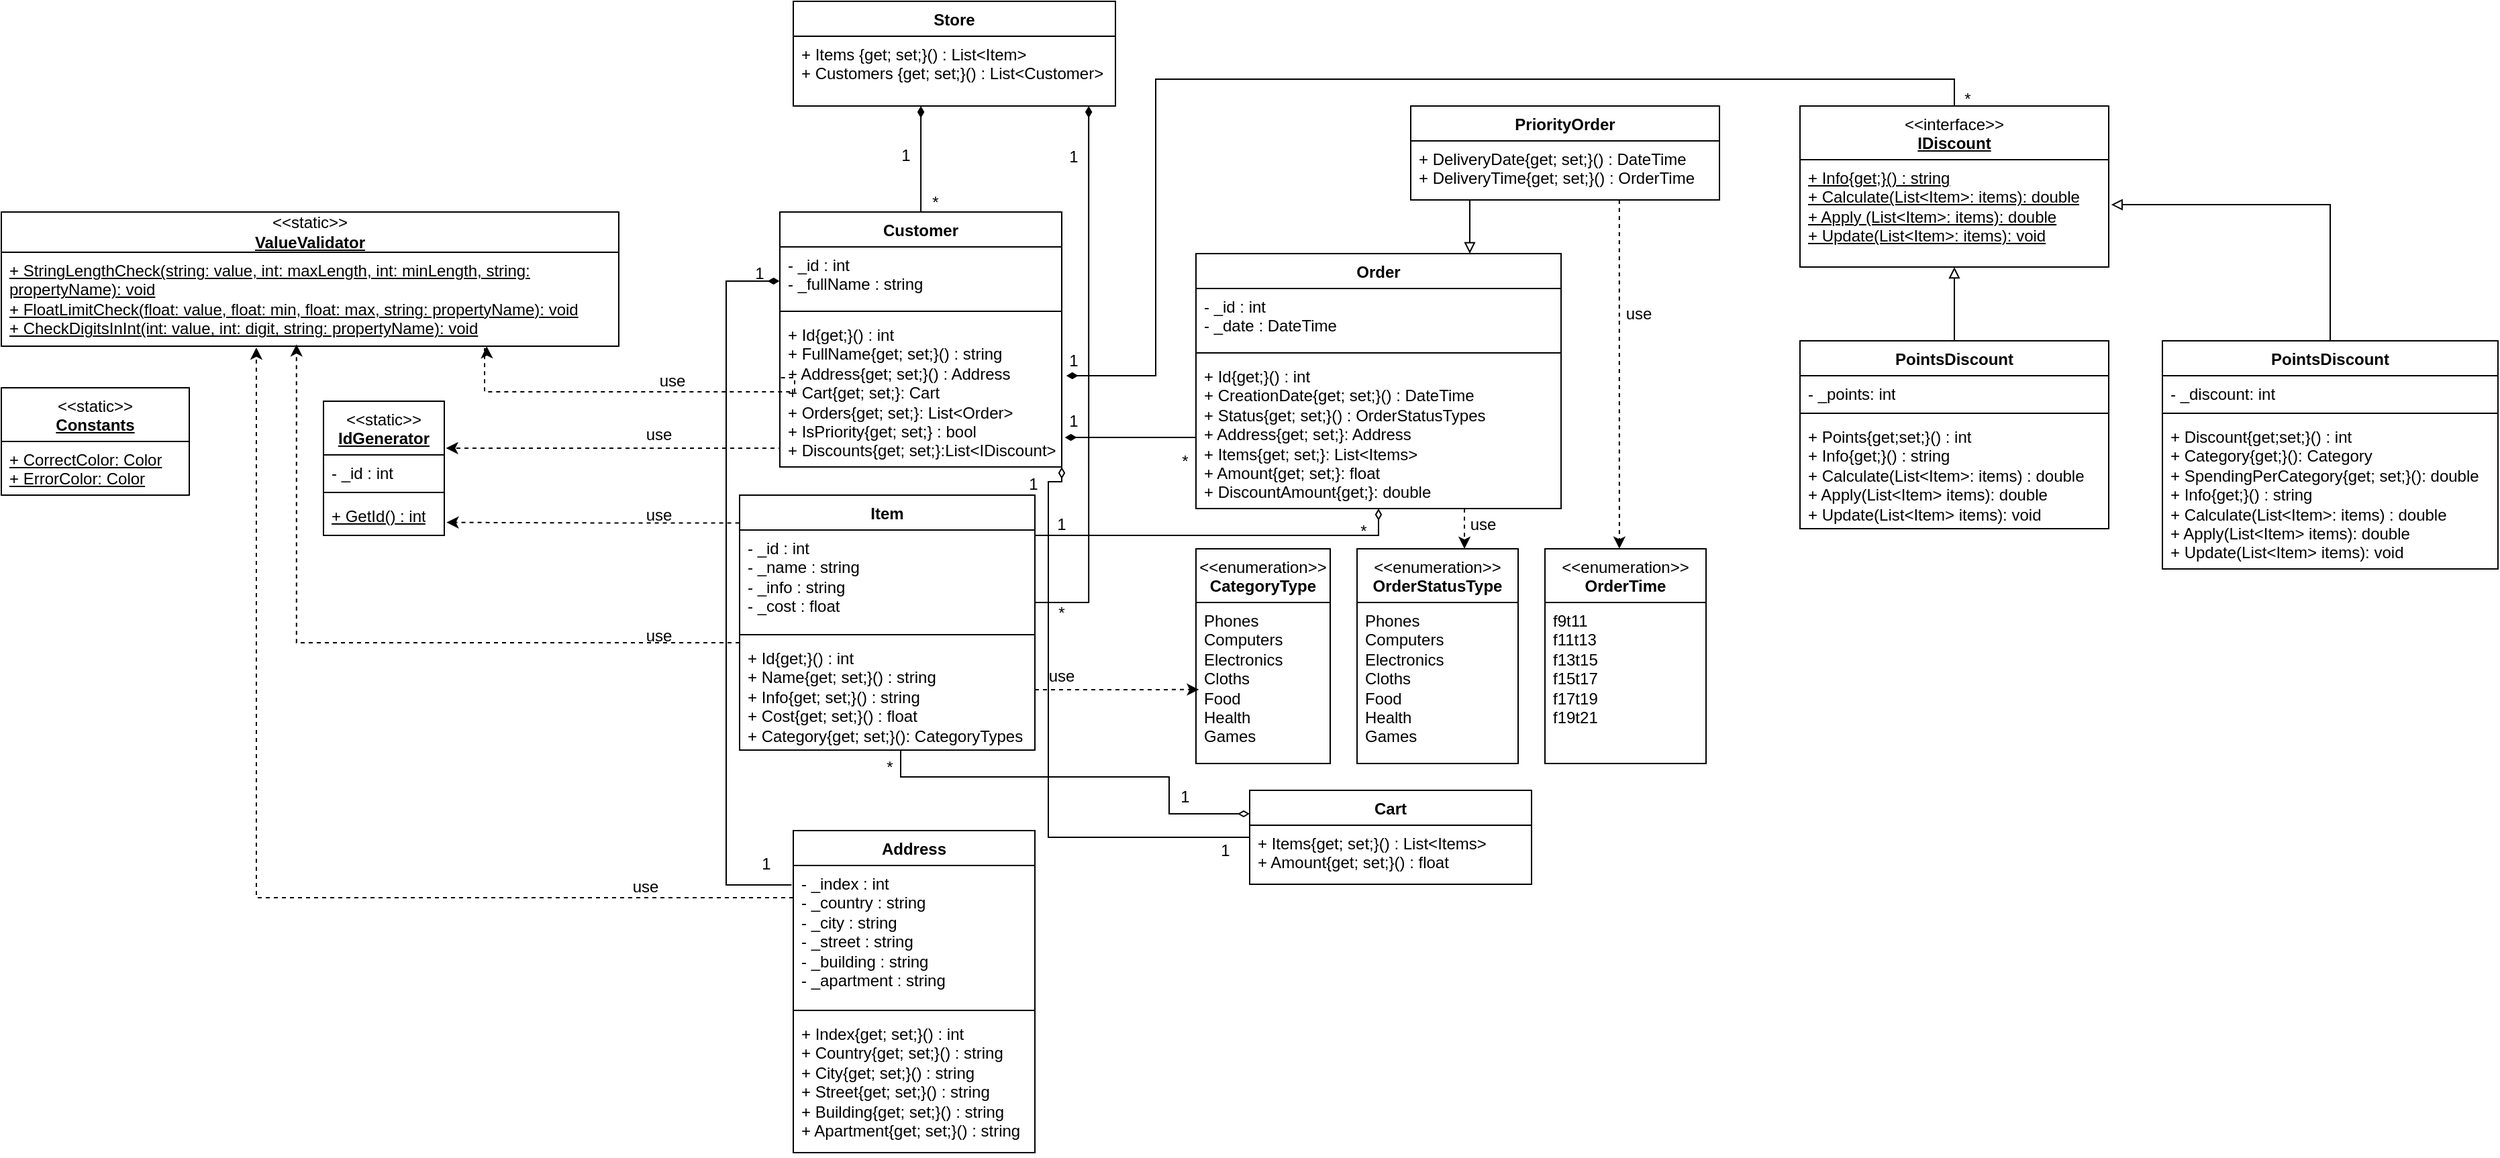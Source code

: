 <mxfile version="24.1.0" type="device">
  <diagram name="Страница — 1" id="dKUkYGr1s_UcH-8YKei1">
    <mxGraphModel dx="3033" dy="1286" grid="1" gridSize="10" guides="1" tooltips="1" connect="1" arrows="1" fold="1" page="1" pageScale="1" pageWidth="827" pageHeight="1169" math="0" shadow="0">
      <root>
        <mxCell id="0" />
        <mxCell id="1" parent="0" />
        <mxCell id="oU2BkXmcU1scd5kveSyB-1" value="Customer" style="swimlane;fontStyle=1;align=center;verticalAlign=top;childLayout=stackLayout;horizontal=1;startSize=26;horizontalStack=0;resizeParent=1;resizeParentMax=0;resizeLast=0;collapsible=1;marginBottom=0;whiteSpace=wrap;html=1;" parent="1" vertex="1">
          <mxGeometry x="30" y="169" width="210" height="190" as="geometry" />
        </mxCell>
        <mxCell id="oU2BkXmcU1scd5kveSyB-2" value="- _id : int&lt;br&gt;- _fullName : string" style="text;strokeColor=none;fillColor=none;align=left;verticalAlign=top;spacingLeft=4;spacingRight=4;overflow=hidden;rotatable=0;points=[[0,0.5],[1,0.5]];portConstraint=eastwest;whiteSpace=wrap;html=1;" parent="oU2BkXmcU1scd5kveSyB-1" vertex="1">
          <mxGeometry y="26" width="210" height="44" as="geometry" />
        </mxCell>
        <mxCell id="oU2BkXmcU1scd5kveSyB-3" value="" style="line;strokeWidth=1;fillColor=none;align=left;verticalAlign=middle;spacingTop=-1;spacingLeft=3;spacingRight=3;rotatable=0;labelPosition=right;points=[];portConstraint=eastwest;strokeColor=inherit;" parent="oU2BkXmcU1scd5kveSyB-1" vertex="1">
          <mxGeometry y="70" width="210" height="8" as="geometry" />
        </mxCell>
        <mxCell id="oU2BkXmcU1scd5kveSyB-4" value="+ Id{get;}() : int&lt;br&gt;+ FullName{get; set;}() : string&lt;br&gt;+ Address{get; set;}() : Address&lt;div&gt;+ Cart{get; set;}: Cart&lt;/div&gt;&lt;div&gt;+ Orders{get; set;}: List&amp;lt;Order&amp;gt;&lt;/div&gt;&lt;div&gt;+ IsPriority{get; set;} : bool&lt;br&gt;&lt;/div&gt;&lt;div&gt;+ Discounts{get; set;}:List&amp;lt;IDiscount&amp;gt;&lt;/div&gt;" style="text;strokeColor=none;fillColor=none;align=left;verticalAlign=top;spacingLeft=4;spacingRight=4;overflow=hidden;rotatable=0;points=[[0,0.5],[1,0.5]];portConstraint=eastwest;whiteSpace=wrap;html=1;" parent="oU2BkXmcU1scd5kveSyB-1" vertex="1">
          <mxGeometry y="78" width="210" height="112" as="geometry" />
        </mxCell>
        <mxCell id="oU2BkXmcU1scd5kveSyB-5" value="Item" style="swimlane;fontStyle=1;align=center;verticalAlign=top;childLayout=stackLayout;horizontal=1;startSize=26;horizontalStack=0;resizeParent=1;resizeParentMax=0;resizeLast=0;collapsible=1;marginBottom=0;whiteSpace=wrap;html=1;" parent="1" vertex="1">
          <mxGeometry y="380" width="220" height="190" as="geometry" />
        </mxCell>
        <mxCell id="oU2BkXmcU1scd5kveSyB-6" value="- _id : int&lt;br&gt;- _name : string&lt;br&gt;- _info : string&lt;br&gt;- _cost : float" style="text;strokeColor=none;fillColor=none;align=left;verticalAlign=top;spacingLeft=4;spacingRight=4;overflow=hidden;rotatable=0;points=[[0,0.5],[1,0.5]];portConstraint=eastwest;whiteSpace=wrap;html=1;" parent="oU2BkXmcU1scd5kveSyB-5" vertex="1">
          <mxGeometry y="26" width="220" height="74" as="geometry" />
        </mxCell>
        <mxCell id="oU2BkXmcU1scd5kveSyB-7" value="" style="line;strokeWidth=1;fillColor=none;align=left;verticalAlign=middle;spacingTop=-1;spacingLeft=3;spacingRight=3;rotatable=0;labelPosition=right;points=[];portConstraint=eastwest;strokeColor=inherit;" parent="oU2BkXmcU1scd5kveSyB-5" vertex="1">
          <mxGeometry y="100" width="220" height="8" as="geometry" />
        </mxCell>
        <mxCell id="oU2BkXmcU1scd5kveSyB-8" value="+ Id{get;}() : int&lt;br&gt;+ Name{get; set;}() : string&lt;br&gt;+ Info{get; set;}() : string&lt;br&gt;+ Cost{get; set;}() : float&lt;div&gt;+ Category{get; set;}(): CategoryTypes&lt;/div&gt;" style="text;strokeColor=none;fillColor=none;align=left;verticalAlign=top;spacingLeft=4;spacingRight=4;overflow=hidden;rotatable=0;points=[[0,0.5],[1,0.5]];portConstraint=eastwest;whiteSpace=wrap;html=1;" parent="oU2BkXmcU1scd5kveSyB-5" vertex="1">
          <mxGeometry y="108" width="220" height="82" as="geometry" />
        </mxCell>
        <mxCell id="oU2BkXmcU1scd5kveSyB-9" value="&lt;span style=&quot;font-weight: normal;&quot;&gt;&amp;lt;&amp;lt;static&amp;gt;&amp;gt;&lt;/span&gt;&lt;br&gt;&lt;u&gt;IdGenerator&lt;/u&gt;" style="swimlane;fontStyle=1;align=center;verticalAlign=top;childLayout=stackLayout;horizontal=1;startSize=40;horizontalStack=0;resizeParent=1;resizeParentMax=0;resizeLast=0;collapsible=1;marginBottom=0;whiteSpace=wrap;html=1;" parent="1" vertex="1">
          <mxGeometry x="-310" y="310" width="90" height="100" as="geometry" />
        </mxCell>
        <mxCell id="oU2BkXmcU1scd5kveSyB-10" value="- _id : int" style="text;strokeColor=none;fillColor=none;align=left;verticalAlign=top;spacingLeft=4;spacingRight=4;overflow=hidden;rotatable=0;points=[[0,0.5],[1,0.5]];portConstraint=eastwest;whiteSpace=wrap;html=1;" parent="oU2BkXmcU1scd5kveSyB-9" vertex="1">
          <mxGeometry y="40" width="90" height="24" as="geometry" />
        </mxCell>
        <mxCell id="oU2BkXmcU1scd5kveSyB-11" value="" style="line;strokeWidth=1;fillColor=none;align=left;verticalAlign=middle;spacingTop=-1;spacingLeft=3;spacingRight=3;rotatable=0;labelPosition=right;points=[];portConstraint=eastwest;strokeColor=inherit;" parent="oU2BkXmcU1scd5kveSyB-9" vertex="1">
          <mxGeometry y="64" width="90" height="8" as="geometry" />
        </mxCell>
        <mxCell id="oU2BkXmcU1scd5kveSyB-12" value="&lt;u&gt;+ GetId() : int&lt;/u&gt;" style="text;strokeColor=none;fillColor=none;align=left;verticalAlign=top;spacingLeft=4;spacingRight=4;overflow=hidden;rotatable=0;points=[[0,0.5],[1,0.5]];portConstraint=eastwest;whiteSpace=wrap;html=1;" parent="oU2BkXmcU1scd5kveSyB-9" vertex="1">
          <mxGeometry y="72" width="90" height="28" as="geometry" />
        </mxCell>
        <mxCell id="oU2BkXmcU1scd5kveSyB-17" value="&amp;lt;&amp;lt;static&amp;gt;&amp;gt;&lt;br&gt;&lt;b&gt;&lt;u&gt;ValueValidator&lt;/u&gt;&lt;/b&gt;" style="swimlane;fontStyle=0;childLayout=stackLayout;horizontal=1;startSize=30;fillColor=none;horizontalStack=0;resizeParent=1;resizeParentMax=0;resizeLast=0;collapsible=1;marginBottom=0;whiteSpace=wrap;html=1;" parent="1" vertex="1">
          <mxGeometry x="-550" y="169" width="460" height="100" as="geometry" />
        </mxCell>
        <mxCell id="oU2BkXmcU1scd5kveSyB-18" value="&lt;div&gt;&lt;u&gt;+ StringLengthCheck(string: value, int: maxLength, int: minLength, string: propertyName): void&lt;br&gt;&lt;/u&gt;&lt;/div&gt;&lt;div&gt;&lt;u&gt;+ FloatLimitCheck(float: value, float: min, float: max, string: propertyName): void&lt;br&gt;&lt;/u&gt;&lt;/div&gt;&lt;div&gt;&lt;u&gt;+ CheckDigitsInInt(int: value, int: digit, string: propertyName): void&lt;/u&gt;&lt;br&gt;&lt;/div&gt;" style="text;strokeColor=none;fillColor=none;align=left;verticalAlign=top;spacingLeft=4;spacingRight=4;overflow=hidden;rotatable=0;points=[[0,0.5],[1,0.5]];portConstraint=eastwest;whiteSpace=wrap;html=1;" parent="oU2BkXmcU1scd5kveSyB-17" vertex="1">
          <mxGeometry y="30" width="460" height="70" as="geometry" />
        </mxCell>
        <mxCell id="JcwKcsIoiEsxzj-9efr9-1" style="edgeStyle=orthogonalEdgeStyle;rounded=0;orthogonalLoop=1;jettySize=auto;html=1;entryX=1.014;entryY=0.35;entryDx=0;entryDy=0;entryPerimeter=0;dashed=1;" parent="1" target="oU2BkXmcU1scd5kveSyB-9" edge="1">
          <mxGeometry relative="1" as="geometry">
            <mxPoint x="30" y="343" as="sourcePoint" />
            <Array as="points">
              <mxPoint x="30" y="343" />
              <mxPoint x="30" y="345" />
            </Array>
          </mxGeometry>
        </mxCell>
        <mxCell id="JcwKcsIoiEsxzj-9efr9-2" style="edgeStyle=orthogonalEdgeStyle;rounded=0;orthogonalLoop=1;jettySize=auto;html=1;entryX=0.786;entryY=1.001;entryDx=0;entryDy=0;entryPerimeter=0;dashed=1;exitX=0.004;exitY=0.406;exitDx=0;exitDy=0;exitPerimeter=0;" parent="1" source="oU2BkXmcU1scd5kveSyB-4" target="oU2BkXmcU1scd5kveSyB-18" edge="1">
          <mxGeometry relative="1" as="geometry">
            <Array as="points">
              <mxPoint x="41" y="303" />
              <mxPoint x="-190" y="303" />
              <mxPoint x="-190" y="271" />
              <mxPoint x="-188" y="271" />
            </Array>
          </mxGeometry>
        </mxCell>
        <mxCell id="JcwKcsIoiEsxzj-9efr9-5" style="edgeStyle=orthogonalEdgeStyle;rounded=0;orthogonalLoop=1;jettySize=auto;html=1;dashed=1;entryX=0.478;entryY=0.98;entryDx=0;entryDy=0;entryPerimeter=0;" parent="1" source="oU2BkXmcU1scd5kveSyB-8" target="oU2BkXmcU1scd5kveSyB-18" edge="1">
          <mxGeometry relative="1" as="geometry">
            <mxPoint x="-140" y="270" as="targetPoint" />
            <Array as="points">
              <mxPoint x="-330" y="490" />
            </Array>
          </mxGeometry>
        </mxCell>
        <mxCell id="JcwKcsIoiEsxzj-9efr9-7" style="edgeStyle=orthogonalEdgeStyle;rounded=0;orthogonalLoop=1;jettySize=auto;html=1;entryX=1.019;entryY=0.655;entryDx=0;entryDy=0;dashed=1;entryPerimeter=0;exitX=-0.001;exitY=0.109;exitDx=0;exitDy=0;exitPerimeter=0;" parent="1" source="oU2BkXmcU1scd5kveSyB-5" target="oU2BkXmcU1scd5kveSyB-12" edge="1">
          <mxGeometry relative="1" as="geometry">
            <Array as="points" />
          </mxGeometry>
        </mxCell>
        <mxCell id="JcwKcsIoiEsxzj-9efr9-9" value="use" style="text;html=1;align=center;verticalAlign=middle;whiteSpace=wrap;rounded=0;" parent="1" vertex="1">
          <mxGeometry x="-90" y="470" width="60" height="30" as="geometry" />
        </mxCell>
        <mxCell id="JcwKcsIoiEsxzj-9efr9-10" value="use" style="text;html=1;align=center;verticalAlign=middle;whiteSpace=wrap;rounded=0;" parent="1" vertex="1">
          <mxGeometry x="-90" y="320" width="60" height="30" as="geometry" />
        </mxCell>
        <mxCell id="JcwKcsIoiEsxzj-9efr9-11" value="use" style="text;html=1;align=center;verticalAlign=middle;whiteSpace=wrap;rounded=0;" parent="1" vertex="1">
          <mxGeometry x="-80" y="280" width="60" height="30" as="geometry" />
        </mxCell>
        <mxCell id="XlUjkA7irEBNoYXnKt0v-1" value="Address" style="swimlane;fontStyle=1;align=center;verticalAlign=top;childLayout=stackLayout;horizontal=1;startSize=26;horizontalStack=0;resizeParent=1;resizeParentMax=0;resizeLast=0;collapsible=1;marginBottom=0;whiteSpace=wrap;html=1;" parent="1" vertex="1">
          <mxGeometry x="40" y="630" width="180" height="240" as="geometry" />
        </mxCell>
        <mxCell id="XlUjkA7irEBNoYXnKt0v-2" value="- _index : int&lt;br&gt;- _country : string&lt;br&gt;- _city : string&lt;br&gt;&lt;div&gt;- _street : string&lt;br&gt;&lt;/div&gt;&lt;div&gt;- _building : string&lt;/div&gt;&lt;div&gt;- _apartment : string&lt;br&gt;&lt;/div&gt;" style="text;strokeColor=none;fillColor=none;align=left;verticalAlign=top;spacingLeft=4;spacingRight=4;overflow=hidden;rotatable=0;points=[[0,0.5],[1,0.5]];portConstraint=eastwest;whiteSpace=wrap;html=1;" parent="XlUjkA7irEBNoYXnKt0v-1" vertex="1">
          <mxGeometry y="26" width="180" height="104" as="geometry" />
        </mxCell>
        <mxCell id="XlUjkA7irEBNoYXnKt0v-3" value="" style="line;strokeWidth=1;fillColor=none;align=left;verticalAlign=middle;spacingTop=-1;spacingLeft=3;spacingRight=3;rotatable=0;labelPosition=right;points=[];portConstraint=eastwest;strokeColor=inherit;" parent="XlUjkA7irEBNoYXnKt0v-1" vertex="1">
          <mxGeometry y="130" width="180" height="8" as="geometry" />
        </mxCell>
        <mxCell id="XlUjkA7irEBNoYXnKt0v-4" value="+ Index{get; set;}() : int&lt;br&gt;+ Country{get; set;}() : string&lt;br&gt;+ City{get; set;}() : string&lt;br&gt;&lt;div&gt;+ Street{get; set;}() : string&lt;/div&gt;&lt;div&gt;+ Building{get; set;}() : string&lt;/div&gt;&lt;div&gt;+ Apartment{get; set;}() : string&lt;/div&gt;" style="text;strokeColor=none;fillColor=none;align=left;verticalAlign=top;spacingLeft=4;spacingRight=4;overflow=hidden;rotatable=0;points=[[0,0.5],[1,0.5]];portConstraint=eastwest;whiteSpace=wrap;html=1;" parent="XlUjkA7irEBNoYXnKt0v-1" vertex="1">
          <mxGeometry y="138" width="180" height="102" as="geometry" />
        </mxCell>
        <mxCell id="XlUjkA7irEBNoYXnKt0v-6" style="edgeStyle=orthogonalEdgeStyle;rounded=0;orthogonalLoop=1;jettySize=auto;html=1;entryX=-0.001;entryY=0.579;entryDx=0;entryDy=0;endArrow=diamondThin;endFill=1;entryPerimeter=0;exitX=-0.007;exitY=0.139;exitDx=0;exitDy=0;exitPerimeter=0;" parent="1" source="XlUjkA7irEBNoYXnKt0v-2" target="oU2BkXmcU1scd5kveSyB-2" edge="1">
          <mxGeometry relative="1" as="geometry">
            <Array as="points">
              <mxPoint x="-10" y="671" />
              <mxPoint x="-10" y="220" />
            </Array>
          </mxGeometry>
        </mxCell>
        <mxCell id="XlUjkA7irEBNoYXnKt0v-8" value="&lt;span style=&quot;font-weight: normal;&quot;&gt;&amp;lt;&amp;lt;enumeration&amp;gt;&amp;gt;&lt;/span&gt;&lt;br&gt;CategoryType" style="swimlane;fontStyle=1;align=center;verticalAlign=top;childLayout=stackLayout;horizontal=1;startSize=40;horizontalStack=0;resizeParent=1;resizeParentMax=0;resizeLast=0;collapsible=1;marginBottom=0;whiteSpace=wrap;html=1;" parent="1" vertex="1">
          <mxGeometry x="340" y="420" width="100" height="160" as="geometry" />
        </mxCell>
        <mxCell id="XlUjkA7irEBNoYXnKt0v-9" value="&lt;div&gt;Phones&lt;/div&gt;&lt;div&gt;Computers&lt;/div&gt;&lt;div&gt;Electronics&lt;/div&gt;&lt;div&gt;Cloths&lt;/div&gt;&lt;div&gt;Food&lt;/div&gt;&lt;div&gt;Health&lt;/div&gt;&lt;div&gt;Games&lt;br&gt;&lt;/div&gt;" style="text;strokeColor=none;fillColor=none;align=left;verticalAlign=top;spacingLeft=4;spacingRight=4;overflow=hidden;rotatable=0;points=[[0,0.5],[1,0.5]];portConstraint=eastwest;whiteSpace=wrap;html=1;" parent="XlUjkA7irEBNoYXnKt0v-8" vertex="1">
          <mxGeometry y="40" width="100" height="120" as="geometry" />
        </mxCell>
        <mxCell id="Bsw30bW7oDn-SPlX6kUI-4" value="1" style="text;html=1;align=center;verticalAlign=middle;whiteSpace=wrap;rounded=0;" parent="1" vertex="1">
          <mxGeometry x="-10" y="640" width="60" height="30" as="geometry" />
        </mxCell>
        <mxCell id="MwuSW_tdNOVB_7Hcjqsm-1" style="edgeStyle=orthogonalEdgeStyle;rounded=0;orthogonalLoop=1;jettySize=auto;html=1;entryX=0.022;entryY=0.541;entryDx=0;entryDy=0;entryPerimeter=0;dashed=1;" parent="1" source="oU2BkXmcU1scd5kveSyB-8" target="XlUjkA7irEBNoYXnKt0v-9" edge="1">
          <mxGeometry relative="1" as="geometry">
            <Array as="points">
              <mxPoint x="250" y="525" />
              <mxPoint x="250" y="525" />
            </Array>
          </mxGeometry>
        </mxCell>
        <mxCell id="MwuSW_tdNOVB_7Hcjqsm-2" value="use" style="text;html=1;align=center;verticalAlign=middle;whiteSpace=wrap;rounded=0;" parent="1" vertex="1">
          <mxGeometry x="210" y="500" width="60" height="30" as="geometry" />
        </mxCell>
        <mxCell id="Bsw30bW7oDn-SPlX6kUI-3" value="1" style="text;html=1;align=center;verticalAlign=middle;whiteSpace=wrap;rounded=0;" parent="1" vertex="1">
          <mxGeometry y="200" width="30" height="30" as="geometry" />
        </mxCell>
        <mxCell id="esyno2pFT-3BLw8rkyYm-1" value="Store" style="swimlane;fontStyle=1;align=center;verticalAlign=top;childLayout=stackLayout;horizontal=1;startSize=26;horizontalStack=0;resizeParent=1;resizeParentMax=0;resizeLast=0;collapsible=1;marginBottom=0;whiteSpace=wrap;html=1;" parent="1" vertex="1">
          <mxGeometry x="40" y="12" width="240" height="78" as="geometry" />
        </mxCell>
        <mxCell id="esyno2pFT-3BLw8rkyYm-4" value="+ Items {get; set;}() :&amp;nbsp;List&amp;lt;Item&amp;gt;&lt;br&gt;+ Customers {get; set;}() :&amp;nbsp;List&amp;lt;Customer&amp;gt;" style="text;strokeColor=none;fillColor=none;align=left;verticalAlign=top;spacingLeft=4;spacingRight=4;overflow=hidden;rotatable=0;points=[[0,0.5],[1,0.5]];portConstraint=eastwest;whiteSpace=wrap;html=1;" parent="esyno2pFT-3BLw8rkyYm-1" vertex="1">
          <mxGeometry y="26" width="240" height="52" as="geometry" />
        </mxCell>
        <mxCell id="esyno2pFT-3BLw8rkyYm-7" style="edgeStyle=orthogonalEdgeStyle;rounded=0;orthogonalLoop=1;jettySize=auto;html=1;entryX=0.396;entryY=1;entryDx=0;entryDy=0;entryPerimeter=0;endArrow=diamondThin;endFill=1;" parent="1" source="oU2BkXmcU1scd5kveSyB-1" target="esyno2pFT-3BLw8rkyYm-4" edge="1">
          <mxGeometry relative="1" as="geometry" />
        </mxCell>
        <mxCell id="esyno2pFT-3BLw8rkyYm-8" style="edgeStyle=orthogonalEdgeStyle;rounded=0;orthogonalLoop=1;jettySize=auto;html=1;entryX=0.917;entryY=1;entryDx=0;entryDy=0;entryPerimeter=0;endArrow=diamondThin;endFill=1;" parent="1" source="oU2BkXmcU1scd5kveSyB-5" target="esyno2pFT-3BLw8rkyYm-4" edge="1">
          <mxGeometry relative="1" as="geometry">
            <Array as="points">
              <mxPoint x="260" y="460" />
            </Array>
          </mxGeometry>
        </mxCell>
        <mxCell id="6pIr0Ee2WbjTArUBilA8-1" value="1" style="text;html=1;align=center;verticalAlign=middle;whiteSpace=wrap;rounded=0;" parent="1" vertex="1">
          <mxGeometry x="109" y="112" width="30" height="30" as="geometry" />
        </mxCell>
        <mxCell id="6pIr0Ee2WbjTArUBilA8-2" value="*" style="text;html=1;align=center;verticalAlign=middle;whiteSpace=wrap;rounded=0;" parent="1" vertex="1">
          <mxGeometry x="131" y="147" width="30" height="30" as="geometry" />
        </mxCell>
        <mxCell id="6pIr0Ee2WbjTArUBilA8-3" value="1" style="text;html=1;align=center;verticalAlign=middle;whiteSpace=wrap;rounded=0;" parent="1" vertex="1">
          <mxGeometry x="234" y="113" width="30" height="30" as="geometry" />
        </mxCell>
        <mxCell id="6pIr0Ee2WbjTArUBilA8-4" value="*" style="text;html=1;align=center;verticalAlign=middle;whiteSpace=wrap;rounded=0;" parent="1" vertex="1">
          <mxGeometry x="225" y="453" width="30" height="30" as="geometry" />
        </mxCell>
        <mxCell id="ZtMfl2B0cqiL2mYQkAeO-1" value="Cart" style="swimlane;fontStyle=1;align=center;verticalAlign=top;childLayout=stackLayout;horizontal=1;startSize=26;horizontalStack=0;resizeParent=1;resizeParentMax=0;resizeLast=0;collapsible=1;marginBottom=0;whiteSpace=wrap;html=1;" parent="1" vertex="1">
          <mxGeometry x="380" y="600" width="210" height="70" as="geometry" />
        </mxCell>
        <mxCell id="ZtMfl2B0cqiL2mYQkAeO-2" value="+ Items{get; set;}() : List&amp;lt;Items&amp;gt;&lt;br&gt;+ Amount{get; set;}() : float" style="text;strokeColor=none;fillColor=none;align=left;verticalAlign=top;spacingLeft=4;spacingRight=4;overflow=hidden;rotatable=0;points=[[0,0.5],[1,0.5]];portConstraint=eastwest;whiteSpace=wrap;html=1;" parent="ZtMfl2B0cqiL2mYQkAeO-1" vertex="1">
          <mxGeometry y="26" width="210" height="44" as="geometry" />
        </mxCell>
        <mxCell id="ZtMfl2B0cqiL2mYQkAeO-3" value="Order" style="swimlane;fontStyle=1;align=center;verticalAlign=top;childLayout=stackLayout;horizontal=1;startSize=26;horizontalStack=0;resizeParent=1;resizeParentMax=0;resizeLast=0;collapsible=1;marginBottom=0;whiteSpace=wrap;html=1;" parent="1" vertex="1">
          <mxGeometry x="340" y="200" width="272" height="190" as="geometry" />
        </mxCell>
        <mxCell id="ZtMfl2B0cqiL2mYQkAeO-4" value="- _id : int&lt;br&gt;- _date : DateTime" style="text;strokeColor=none;fillColor=none;align=left;verticalAlign=top;spacingLeft=4;spacingRight=4;overflow=hidden;rotatable=0;points=[[0,0.5],[1,0.5]];portConstraint=eastwest;whiteSpace=wrap;html=1;" parent="ZtMfl2B0cqiL2mYQkAeO-3" vertex="1">
          <mxGeometry y="26" width="272" height="44" as="geometry" />
        </mxCell>
        <mxCell id="ZtMfl2B0cqiL2mYQkAeO-5" value="" style="line;strokeWidth=1;fillColor=none;align=left;verticalAlign=middle;spacingTop=-1;spacingLeft=3;spacingRight=3;rotatable=0;labelPosition=right;points=[];portConstraint=eastwest;strokeColor=inherit;" parent="ZtMfl2B0cqiL2mYQkAeO-3" vertex="1">
          <mxGeometry y="70" width="272" height="8" as="geometry" />
        </mxCell>
        <mxCell id="ZtMfl2B0cqiL2mYQkAeO-6" value="+ Id{get;}() : int&lt;br&gt;+ CreationDate{get; set;}() : DateTime&lt;br&gt;+ Status{get; set;}() : OrderStatusTypes&lt;div&gt;+ Address{get; set;}: Address&lt;/div&gt;&lt;div&gt;+ Items{get; set;}: List&amp;lt;Items&amp;gt;&lt;/div&gt;&lt;div&gt;+ Amount{get; set;}: float&lt;/div&gt;&lt;div&gt;+ DiscountAmount{get;}: double&lt;/div&gt;" style="text;strokeColor=none;fillColor=none;align=left;verticalAlign=top;spacingLeft=4;spacingRight=4;overflow=hidden;rotatable=0;points=[[0,0.5],[1,0.5]];portConstraint=eastwest;whiteSpace=wrap;html=1;" parent="ZtMfl2B0cqiL2mYQkAeO-3" vertex="1">
          <mxGeometry y="78" width="272" height="112" as="geometry" />
        </mxCell>
        <mxCell id="ZtMfl2B0cqiL2mYQkAeO-7" value="&lt;span style=&quot;font-weight: normal;&quot;&gt;&amp;lt;&amp;lt;enumeration&amp;gt;&amp;gt;&lt;/span&gt;&lt;br&gt;OrderStatusType" style="swimlane;fontStyle=1;align=center;verticalAlign=top;childLayout=stackLayout;horizontal=1;startSize=40;horizontalStack=0;resizeParent=1;resizeParentMax=0;resizeLast=0;collapsible=1;marginBottom=0;whiteSpace=wrap;html=1;" parent="1" vertex="1">
          <mxGeometry x="460" y="420" width="120" height="160" as="geometry" />
        </mxCell>
        <mxCell id="ZtMfl2B0cqiL2mYQkAeO-8" value="&lt;div&gt;Phones&lt;/div&gt;&lt;div&gt;Computers&lt;/div&gt;&lt;div&gt;Electronics&lt;/div&gt;&lt;div&gt;Cloths&lt;/div&gt;&lt;div&gt;Food&lt;/div&gt;&lt;div&gt;Health&lt;/div&gt;&lt;div&gt;Games&lt;br&gt;&lt;/div&gt;" style="text;strokeColor=none;fillColor=none;align=left;verticalAlign=top;spacingLeft=4;spacingRight=4;overflow=hidden;rotatable=0;points=[[0,0.5],[1,0.5]];portConstraint=eastwest;whiteSpace=wrap;html=1;" parent="ZtMfl2B0cqiL2mYQkAeO-7" vertex="1">
          <mxGeometry y="40" width="120" height="120" as="geometry" />
        </mxCell>
        <mxCell id="ZtMfl2B0cqiL2mYQkAeO-12" value="use" style="text;html=1;align=center;verticalAlign=middle;whiteSpace=wrap;rounded=0;" parent="1" vertex="1">
          <mxGeometry x="524" y="387" width="60" height="30" as="geometry" />
        </mxCell>
        <mxCell id="ZtMfl2B0cqiL2mYQkAeO-14" value="use" style="text;html=1;align=center;verticalAlign=middle;whiteSpace=wrap;rounded=0;" parent="1" vertex="1">
          <mxGeometry x="-90" y="380" width="60" height="30" as="geometry" />
        </mxCell>
        <mxCell id="ytE7TEf13_vV6wLONkuY-4" value="1" style="text;html=1;align=center;verticalAlign=middle;whiteSpace=wrap;rounded=0;" parent="1" vertex="1">
          <mxGeometry x="234" y="310" width="30" height="30" as="geometry" />
        </mxCell>
        <mxCell id="ytE7TEf13_vV6wLONkuY-5" value="1" style="text;html=1;align=center;verticalAlign=middle;whiteSpace=wrap;rounded=0;" parent="1" vertex="1">
          <mxGeometry x="317" y="590" width="30" height="30" as="geometry" />
        </mxCell>
        <mxCell id="ytE7TEf13_vV6wLONkuY-6" value="*" style="text;html=1;align=center;verticalAlign=middle;whiteSpace=wrap;rounded=0;" parent="1" vertex="1">
          <mxGeometry x="317" y="340" width="30" height="30" as="geometry" />
        </mxCell>
        <mxCell id="ytE7TEf13_vV6wLONkuY-8" value="1" style="text;html=1;align=center;verticalAlign=middle;whiteSpace=wrap;rounded=0;" parent="1" vertex="1">
          <mxGeometry x="225" y="387" width="30" height="30" as="geometry" />
        </mxCell>
        <mxCell id="_emsolx3q6XZi55W8_dW-1" style="edgeStyle=orthogonalEdgeStyle;rounded=0;orthogonalLoop=1;jettySize=auto;html=1;endArrow=diamondThin;endFill=0;" parent="1" source="oU2BkXmcU1scd5kveSyB-6" target="ZtMfl2B0cqiL2mYQkAeO-6" edge="1">
          <mxGeometry relative="1" as="geometry">
            <Array as="points">
              <mxPoint x="476" y="410" />
            </Array>
          </mxGeometry>
        </mxCell>
        <mxCell id="_emsolx3q6XZi55W8_dW-2" style="edgeStyle=orthogonalEdgeStyle;rounded=0;orthogonalLoop=1;jettySize=auto;html=1;endArrow=diamondThin;endFill=0;entryX=1;entryY=1;entryDx=0;entryDy=0;" parent="1" source="ZtMfl2B0cqiL2mYQkAeO-1" target="oU2BkXmcU1scd5kveSyB-1" edge="1">
          <mxGeometry relative="1" as="geometry">
            <Array as="points">
              <mxPoint x="230" y="635" />
              <mxPoint x="230" y="370" />
              <mxPoint x="240" y="370" />
            </Array>
            <mxPoint x="230" y="360" as="targetPoint" />
          </mxGeometry>
        </mxCell>
        <mxCell id="_emsolx3q6XZi55W8_dW-4" style="edgeStyle=orthogonalEdgeStyle;rounded=0;orthogonalLoop=1;jettySize=auto;html=1;entryX=0;entryY=0.25;entryDx=0;entryDy=0;endArrow=diamondThin;endFill=0;" parent="1" source="oU2BkXmcU1scd5kveSyB-5" target="ZtMfl2B0cqiL2mYQkAeO-1" edge="1">
          <mxGeometry relative="1" as="geometry">
            <Array as="points">
              <mxPoint x="120" y="590" />
              <mxPoint x="320" y="590" />
              <mxPoint x="320" y="617" />
            </Array>
          </mxGeometry>
        </mxCell>
        <mxCell id="_emsolx3q6XZi55W8_dW-5" value="*" style="text;html=1;align=center;verticalAlign=middle;whiteSpace=wrap;rounded=0;" parent="1" vertex="1">
          <mxGeometry x="97" y="568" width="30" height="30" as="geometry" />
        </mxCell>
        <mxCell id="_emsolx3q6XZi55W8_dW-6" value="1" style="text;html=1;align=center;verticalAlign=middle;whiteSpace=wrap;rounded=0;" parent="1" vertex="1">
          <mxGeometry x="347" y="630" width="30" height="30" as="geometry" />
        </mxCell>
        <mxCell id="Wd-qf6WanZhrqlXAu2af-2" value="1" style="text;html=1;align=center;verticalAlign=middle;whiteSpace=wrap;rounded=0;" parent="1" vertex="1">
          <mxGeometry x="204" y="357" width="30" height="30" as="geometry" />
        </mxCell>
        <mxCell id="Wd-qf6WanZhrqlXAu2af-3" value="*" style="text;html=1;align=center;verticalAlign=middle;whiteSpace=wrap;rounded=0;" parent="1" vertex="1">
          <mxGeometry x="450" y="392" width="30" height="30" as="geometry" />
        </mxCell>
        <mxCell id="Aj9B7fhXFamQ6uCwxFyR-1" value="PriorityOrder" style="swimlane;fontStyle=1;align=center;verticalAlign=top;childLayout=stackLayout;horizontal=1;startSize=26;horizontalStack=0;resizeParent=1;resizeParentMax=0;resizeLast=0;collapsible=1;marginBottom=0;whiteSpace=wrap;html=1;" parent="1" vertex="1">
          <mxGeometry x="500" y="90" width="230" height="70" as="geometry" />
        </mxCell>
        <mxCell id="Aj9B7fhXFamQ6uCwxFyR-4" value="+ DeliveryDate{get; set;}() : DateTime&lt;br&gt;+ DeliveryTime{get; set;}() : OrderTime" style="text;strokeColor=none;fillColor=none;align=left;verticalAlign=top;spacingLeft=4;spacingRight=4;overflow=hidden;rotatable=0;points=[[0,0.5],[1,0.5]];portConstraint=eastwest;whiteSpace=wrap;html=1;" parent="Aj9B7fhXFamQ6uCwxFyR-1" vertex="1">
          <mxGeometry y="26" width="230" height="44" as="geometry" />
        </mxCell>
        <mxCell id="Aj9B7fhXFamQ6uCwxFyR-7" value="&lt;span style=&quot;font-weight: normal;&quot;&gt;&amp;lt;&amp;lt;enumeration&amp;gt;&amp;gt;&lt;/span&gt;&lt;br&gt;OrderTime" style="swimlane;fontStyle=1;align=center;verticalAlign=top;childLayout=stackLayout;horizontal=1;startSize=40;horizontalStack=0;resizeParent=1;resizeParentMax=0;resizeLast=0;collapsible=1;marginBottom=0;whiteSpace=wrap;html=1;" parent="1" vertex="1">
          <mxGeometry x="600" y="420" width="120" height="160" as="geometry" />
        </mxCell>
        <mxCell id="Aj9B7fhXFamQ6uCwxFyR-8" value="&lt;div&gt;f9t11&lt;/div&gt;&lt;div&gt;f11t13&lt;/div&gt;&lt;div&gt;f13t15&lt;/div&gt;&lt;div&gt;f15t17&lt;/div&gt;&lt;div&gt;f17t19&lt;/div&gt;&lt;div&gt;&lt;span style=&quot;background-color: initial;&quot;&gt;f19t21&lt;/span&gt;&lt;/div&gt;" style="text;strokeColor=none;fillColor=none;align=left;verticalAlign=top;spacingLeft=4;spacingRight=4;overflow=hidden;rotatable=0;points=[[0,0.5],[1,0.5]];portConstraint=eastwest;whiteSpace=wrap;html=1;" parent="Aj9B7fhXFamQ6uCwxFyR-7" vertex="1">
          <mxGeometry y="40" width="120" height="120" as="geometry" />
        </mxCell>
        <mxCell id="8EOYC2U9u-M5wf22zpbZ-2" style="edgeStyle=orthogonalEdgeStyle;rounded=0;orthogonalLoop=1;jettySize=auto;html=1;entryX=1.011;entryY=0.804;entryDx=0;entryDy=0;entryPerimeter=0;endArrow=diamondThin;endFill=1;" parent="1" source="ZtMfl2B0cqiL2mYQkAeO-6" target="oU2BkXmcU1scd5kveSyB-4" edge="1">
          <mxGeometry relative="1" as="geometry">
            <Array as="points">
              <mxPoint x="320" y="337" />
              <mxPoint x="320" y="337" />
            </Array>
          </mxGeometry>
        </mxCell>
        <mxCell id="8EOYC2U9u-M5wf22zpbZ-3" style="edgeStyle=orthogonalEdgeStyle;rounded=0;orthogonalLoop=1;jettySize=auto;html=1;entryX=0.667;entryY=0;entryDx=0;entryDy=0;entryPerimeter=0;dashed=1;" parent="1" source="ZtMfl2B0cqiL2mYQkAeO-6" target="ZtMfl2B0cqiL2mYQkAeO-7" edge="1">
          <mxGeometry relative="1" as="geometry">
            <Array as="points">
              <mxPoint x="540" y="400" />
              <mxPoint x="540" y="400" />
            </Array>
          </mxGeometry>
        </mxCell>
        <mxCell id="NBAnYIq5n0Hb3CDZ49eJ-1" value="&lt;span style=&quot;font-weight: normal;&quot;&gt;&amp;lt;&amp;lt;static&amp;gt;&amp;gt;&lt;/span&gt;&lt;br&gt;&lt;u&gt;Constants&lt;/u&gt;" style="swimlane;fontStyle=1;align=center;verticalAlign=top;childLayout=stackLayout;horizontal=1;startSize=40;horizontalStack=0;resizeParent=1;resizeParentMax=0;resizeLast=0;collapsible=1;marginBottom=0;whiteSpace=wrap;html=1;" parent="1" vertex="1">
          <mxGeometry x="-550" y="300" width="140" height="80" as="geometry" />
        </mxCell>
        <mxCell id="NBAnYIq5n0Hb3CDZ49eJ-2" value="&lt;u&gt;+ CorrectColor: Color&lt;/u&gt;&lt;div&gt;&lt;u&gt;+ ErrorColor: Color&lt;br&gt;&lt;/u&gt;&lt;div&gt;&lt;br&gt;&lt;/div&gt;&lt;/div&gt;" style="text;strokeColor=none;fillColor=none;align=left;verticalAlign=top;spacingLeft=4;spacingRight=4;overflow=hidden;rotatable=0;points=[[0,0.5],[1,0.5]];portConstraint=eastwest;whiteSpace=wrap;html=1;" parent="NBAnYIq5n0Hb3CDZ49eJ-1" vertex="1">
          <mxGeometry y="40" width="140" height="40" as="geometry" />
        </mxCell>
        <mxCell id="NBAnYIq5n0Hb3CDZ49eJ-5" style="edgeStyle=orthogonalEdgeStyle;rounded=0;orthogonalLoop=1;jettySize=auto;html=1;entryX=0.462;entryY=-0.001;entryDx=0;entryDy=0;entryPerimeter=0;dashed=1;" parent="1" source="Aj9B7fhXFamQ6uCwxFyR-4" target="Aj9B7fhXFamQ6uCwxFyR-7" edge="1">
          <mxGeometry relative="1" as="geometry">
            <Array as="points">
              <mxPoint x="655" y="290" />
            </Array>
          </mxGeometry>
        </mxCell>
        <mxCell id="NBAnYIq5n0Hb3CDZ49eJ-6" value="use" style="text;html=1;align=center;verticalAlign=middle;whiteSpace=wrap;rounded=0;" parent="1" vertex="1">
          <mxGeometry x="640" y="230" width="60" height="30" as="geometry" />
        </mxCell>
        <mxCell id="NBAnYIq5n0Hb3CDZ49eJ-7" style="edgeStyle=orthogonalEdgeStyle;rounded=0;orthogonalLoop=1;jettySize=auto;html=1;entryX=0.75;entryY=0;entryDx=0;entryDy=0;endArrow=block;endFill=0;" parent="1" source="Aj9B7fhXFamQ6uCwxFyR-4" target="ZtMfl2B0cqiL2mYQkAeO-3" edge="1">
          <mxGeometry relative="1" as="geometry">
            <Array as="points">
              <mxPoint x="544" y="160" />
              <mxPoint x="544" y="160" />
            </Array>
          </mxGeometry>
        </mxCell>
        <mxCell id="NBAnYIq5n0Hb3CDZ49eJ-8" style="edgeStyle=orthogonalEdgeStyle;rounded=0;orthogonalLoop=1;jettySize=auto;html=1;entryX=0.413;entryY=1.014;entryDx=0;entryDy=0;entryPerimeter=0;dashed=1;" parent="1" source="XlUjkA7irEBNoYXnKt0v-2" target="oU2BkXmcU1scd5kveSyB-18" edge="1">
          <mxGeometry relative="1" as="geometry">
            <Array as="points">
              <mxPoint x="-360" y="680" />
            </Array>
          </mxGeometry>
        </mxCell>
        <mxCell id="NBAnYIq5n0Hb3CDZ49eJ-9" value="use" style="text;html=1;align=center;verticalAlign=middle;whiteSpace=wrap;rounded=0;" parent="1" vertex="1">
          <mxGeometry x="-100" y="657" width="60" height="30" as="geometry" />
        </mxCell>
        <mxCell id="sV3Hyu6pSSDkMlhF5W8--3" value="&lt;span style=&quot;font-weight: normal;&quot;&gt;&amp;lt;&amp;lt;interface&amp;gt;&amp;gt;&lt;/span&gt;&lt;br&gt;&lt;u&gt;IDiscount&lt;/u&gt;" style="swimlane;fontStyle=1;align=center;verticalAlign=top;childLayout=stackLayout;horizontal=1;startSize=40;horizontalStack=0;resizeParent=1;resizeParentMax=0;resizeLast=0;collapsible=1;marginBottom=0;whiteSpace=wrap;html=1;" vertex="1" parent="1">
          <mxGeometry x="790" y="90" width="230" height="120" as="geometry" />
        </mxCell>
        <mxCell id="sV3Hyu6pSSDkMlhF5W8--6" value="&lt;u&gt;+ Info{get;}() : string&lt;/u&gt;&lt;div&gt;&lt;u&gt;+ Calculate(List&amp;lt;Item&amp;gt;: items): double&lt;br&gt;&lt;/u&gt;&lt;div&gt;&lt;u&gt;+ Apply (List&amp;lt;Item&amp;gt;: items): double&lt;/u&gt;&lt;/div&gt;&lt;/div&gt;&lt;div&gt;&lt;u&gt;+ Update(List&amp;lt;Item&amp;gt;: items): void&lt;/u&gt;&lt;/div&gt;" style="text;strokeColor=none;fillColor=none;align=left;verticalAlign=top;spacingLeft=4;spacingRight=4;overflow=hidden;rotatable=0;points=[[0,0.5],[1,0.5]];portConstraint=eastwest;whiteSpace=wrap;html=1;" vertex="1" parent="sV3Hyu6pSSDkMlhF5W8--3">
          <mxGeometry y="40" width="230" height="80" as="geometry" />
        </mxCell>
        <mxCell id="sV3Hyu6pSSDkMlhF5W8--7" value="PointsDiscount" style="swimlane;fontStyle=1;align=center;verticalAlign=top;childLayout=stackLayout;horizontal=1;startSize=26;horizontalStack=0;resizeParent=1;resizeParentMax=0;resizeLast=0;collapsible=1;marginBottom=0;whiteSpace=wrap;html=1;" vertex="1" parent="1">
          <mxGeometry x="790" y="265" width="230" height="140" as="geometry" />
        </mxCell>
        <mxCell id="sV3Hyu6pSSDkMlhF5W8--8" value="- _points: int" style="text;strokeColor=none;fillColor=none;align=left;verticalAlign=top;spacingLeft=4;spacingRight=4;overflow=hidden;rotatable=0;points=[[0,0.5],[1,0.5]];portConstraint=eastwest;whiteSpace=wrap;html=1;" vertex="1" parent="sV3Hyu6pSSDkMlhF5W8--7">
          <mxGeometry y="26" width="230" height="24" as="geometry" />
        </mxCell>
        <mxCell id="sV3Hyu6pSSDkMlhF5W8--9" value="" style="line;strokeWidth=1;fillColor=none;align=left;verticalAlign=middle;spacingTop=-1;spacingLeft=3;spacingRight=3;rotatable=0;labelPosition=right;points=[];portConstraint=eastwest;strokeColor=inherit;" vertex="1" parent="sV3Hyu6pSSDkMlhF5W8--7">
          <mxGeometry y="50" width="230" height="8" as="geometry" />
        </mxCell>
        <mxCell id="sV3Hyu6pSSDkMlhF5W8--10" value="+ Points{get;set;}() : int&lt;br&gt;+ Info{get;}() : string&lt;br&gt;+ Calculate(List&amp;lt;Item&amp;gt;: items) : double&lt;div&gt;+ Apply(List&amp;lt;Item&amp;gt; items): double&lt;/div&gt;&lt;div&gt;+ Update(List&amp;lt;Item&amp;gt; items): void&lt;/div&gt;" style="text;strokeColor=none;fillColor=none;align=left;verticalAlign=top;spacingLeft=4;spacingRight=4;overflow=hidden;rotatable=0;points=[[0,0.5],[1,0.5]];portConstraint=eastwest;whiteSpace=wrap;html=1;" vertex="1" parent="sV3Hyu6pSSDkMlhF5W8--7">
          <mxGeometry y="58" width="230" height="82" as="geometry" />
        </mxCell>
        <mxCell id="sV3Hyu6pSSDkMlhF5W8--11" style="edgeStyle=orthogonalEdgeStyle;rounded=0;orthogonalLoop=1;jettySize=auto;html=1;entryX=0.5;entryY=1;entryDx=0;entryDy=0;entryPerimeter=0;endArrow=block;endFill=0;" edge="1" parent="1" source="sV3Hyu6pSSDkMlhF5W8--7" target="sV3Hyu6pSSDkMlhF5W8--6">
          <mxGeometry relative="1" as="geometry" />
        </mxCell>
        <mxCell id="sV3Hyu6pSSDkMlhF5W8--12" value="PointsDiscount" style="swimlane;fontStyle=1;align=center;verticalAlign=top;childLayout=stackLayout;horizontal=1;startSize=26;horizontalStack=0;resizeParent=1;resizeParentMax=0;resizeLast=0;collapsible=1;marginBottom=0;whiteSpace=wrap;html=1;" vertex="1" parent="1">
          <mxGeometry x="1060" y="265" width="250" height="170" as="geometry" />
        </mxCell>
        <mxCell id="sV3Hyu6pSSDkMlhF5W8--13" value="- _discount: int" style="text;strokeColor=none;fillColor=none;align=left;verticalAlign=top;spacingLeft=4;spacingRight=4;overflow=hidden;rotatable=0;points=[[0,0.5],[1,0.5]];portConstraint=eastwest;whiteSpace=wrap;html=1;" vertex="1" parent="sV3Hyu6pSSDkMlhF5W8--12">
          <mxGeometry y="26" width="250" height="24" as="geometry" />
        </mxCell>
        <mxCell id="sV3Hyu6pSSDkMlhF5W8--14" value="" style="line;strokeWidth=1;fillColor=none;align=left;verticalAlign=middle;spacingTop=-1;spacingLeft=3;spacingRight=3;rotatable=0;labelPosition=right;points=[];portConstraint=eastwest;strokeColor=inherit;" vertex="1" parent="sV3Hyu6pSSDkMlhF5W8--12">
          <mxGeometry y="50" width="250" height="8" as="geometry" />
        </mxCell>
        <mxCell id="sV3Hyu6pSSDkMlhF5W8--15" value="+ Discount{get;set;}() : int&lt;div&gt;+ Category{get;}(): Category&lt;/div&gt;&lt;div&gt;+ SpendingPerCategory{get; set;}(): double&lt;br&gt;+ Info{get;}() : string&lt;br&gt;+ Calculate(List&amp;lt;Item&amp;gt;: items) : double&lt;div&gt;+ Apply(List&amp;lt;Item&amp;gt; items): double&lt;/div&gt;&lt;div&gt;+ Update(List&amp;lt;Item&amp;gt; items): void&lt;/div&gt;&lt;/div&gt;" style="text;strokeColor=none;fillColor=none;align=left;verticalAlign=top;spacingLeft=4;spacingRight=4;overflow=hidden;rotatable=0;points=[[0,0.5],[1,0.5]];portConstraint=eastwest;whiteSpace=wrap;html=1;" vertex="1" parent="sV3Hyu6pSSDkMlhF5W8--12">
          <mxGeometry y="58" width="250" height="112" as="geometry" />
        </mxCell>
        <mxCell id="sV3Hyu6pSSDkMlhF5W8--16" style="edgeStyle=orthogonalEdgeStyle;rounded=0;orthogonalLoop=1;jettySize=auto;html=1;entryX=1.008;entryY=0.419;entryDx=0;entryDy=0;entryPerimeter=0;endArrow=block;endFill=0;" edge="1" parent="1" source="sV3Hyu6pSSDkMlhF5W8--12" target="sV3Hyu6pSSDkMlhF5W8--6">
          <mxGeometry relative="1" as="geometry" />
        </mxCell>
        <mxCell id="sV3Hyu6pSSDkMlhF5W8--17" style="edgeStyle=orthogonalEdgeStyle;rounded=0;orthogonalLoop=1;jettySize=auto;html=1;entryX=1.016;entryY=0.393;entryDx=0;entryDy=0;entryPerimeter=0;endArrow=diamondThin;endFill=1;" edge="1" parent="1" source="sV3Hyu6pSSDkMlhF5W8--3" target="oU2BkXmcU1scd5kveSyB-4">
          <mxGeometry relative="1" as="geometry">
            <Array as="points">
              <mxPoint x="905" y="70" />
              <mxPoint x="310" y="70" />
              <mxPoint x="310" y="291" />
            </Array>
          </mxGeometry>
        </mxCell>
        <mxCell id="sV3Hyu6pSSDkMlhF5W8--18" value="1" style="text;html=1;align=center;verticalAlign=middle;whiteSpace=wrap;rounded=0;" vertex="1" parent="1">
          <mxGeometry x="234" y="265" width="30" height="30" as="geometry" />
        </mxCell>
        <mxCell id="sV3Hyu6pSSDkMlhF5W8--19" value="*" style="text;html=1;align=center;verticalAlign=middle;whiteSpace=wrap;rounded=0;" vertex="1" parent="1">
          <mxGeometry x="900" y="70" width="30" height="30" as="geometry" />
        </mxCell>
      </root>
    </mxGraphModel>
  </diagram>
</mxfile>
